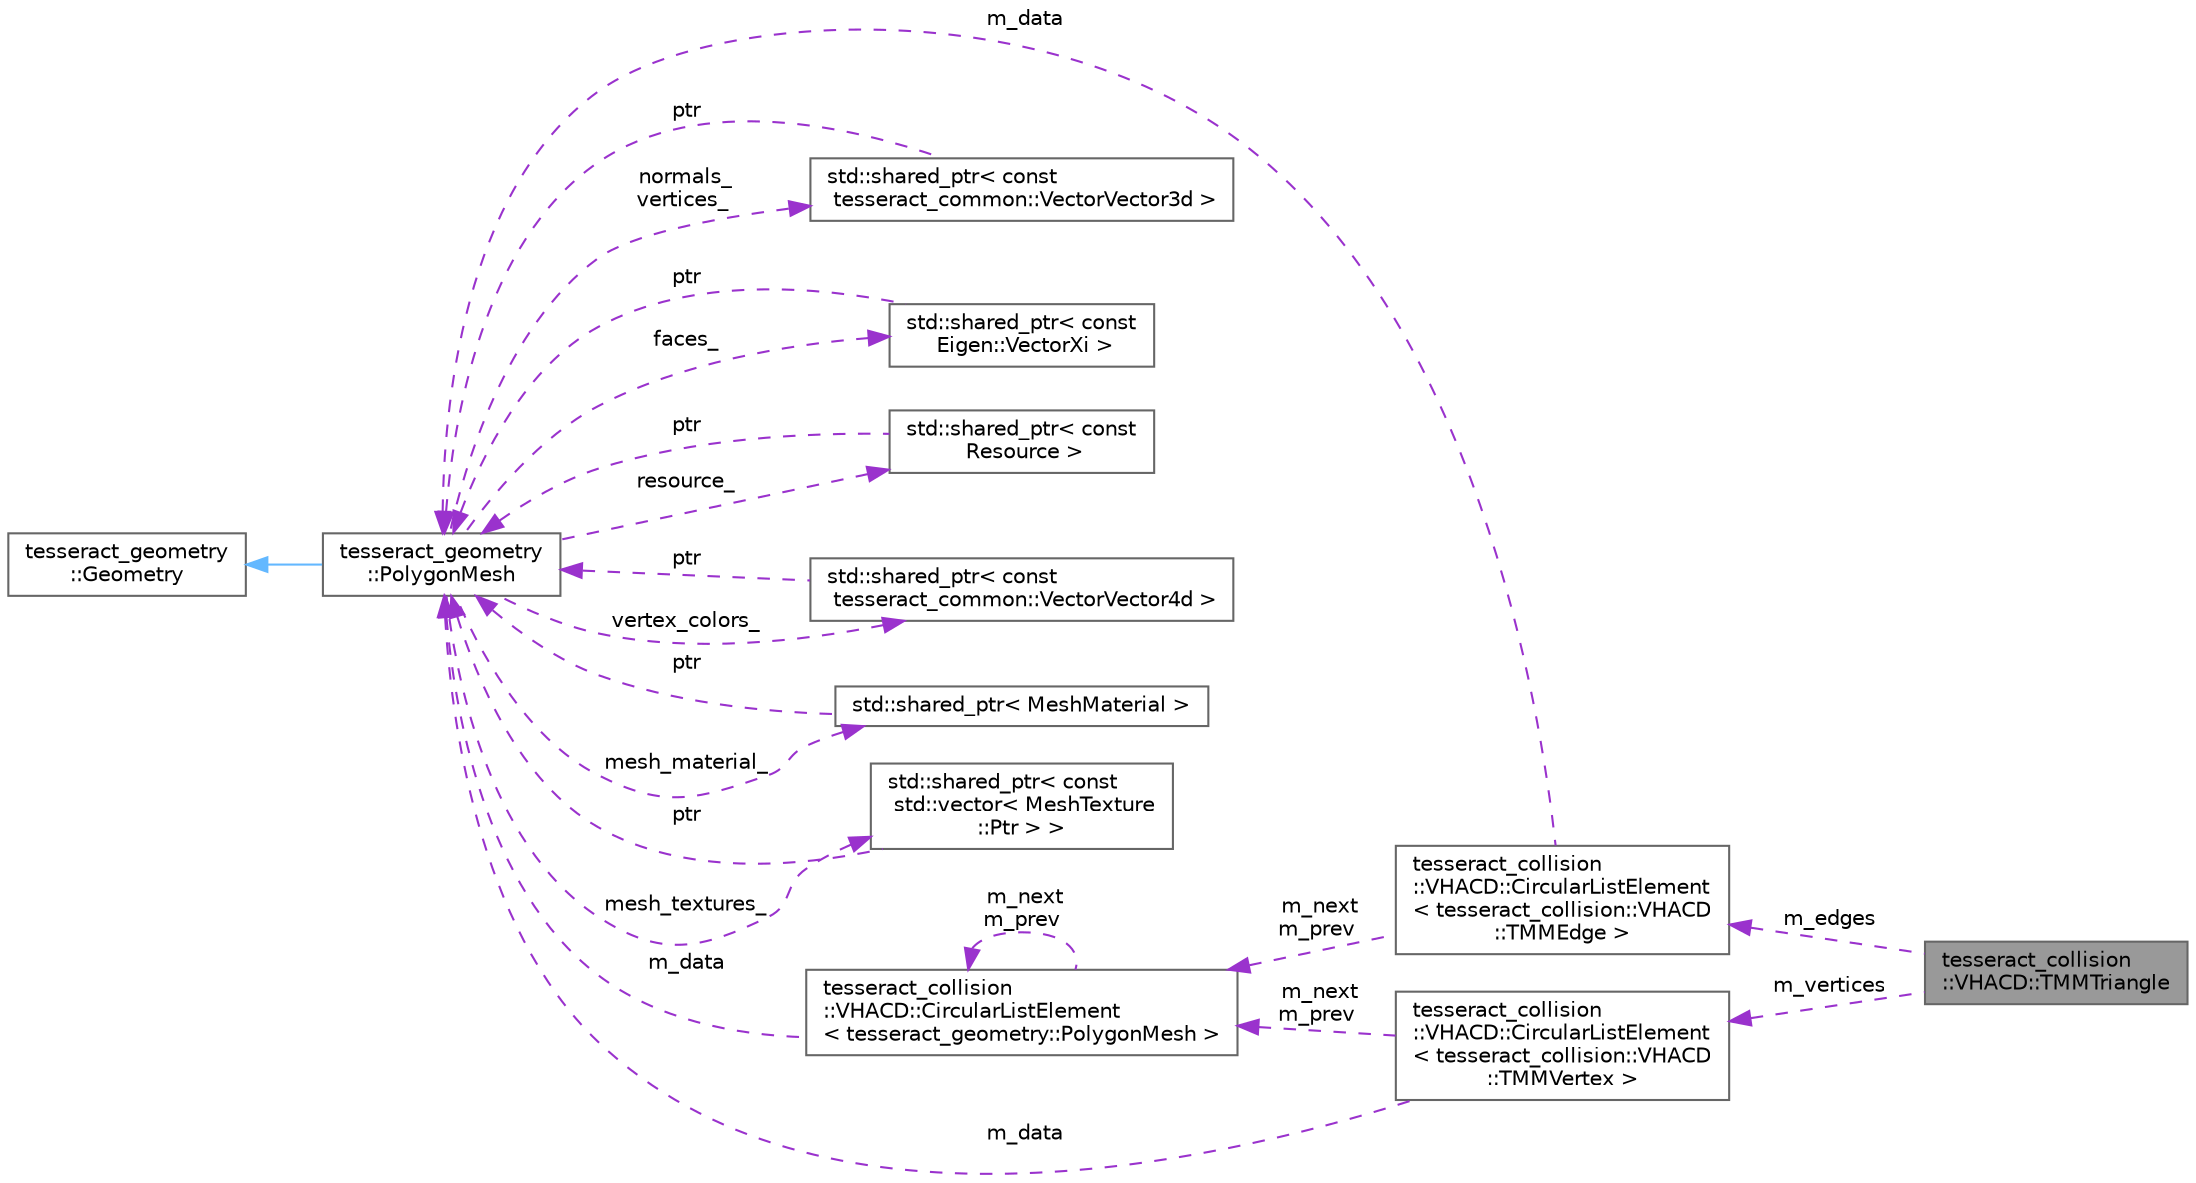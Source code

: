 digraph "tesseract_collision::VHACD::TMMTriangle"
{
 // LATEX_PDF_SIZE
  bgcolor="transparent";
  edge [fontname=Helvetica,fontsize=10,labelfontname=Helvetica,labelfontsize=10];
  node [fontname=Helvetica,fontsize=10,shape=box,height=0.2,width=0.4];
  rankdir="LR";
  Node1 [label="tesseract_collision\l::VHACD::TMMTriangle",height=0.2,width=0.4,color="gray40", fillcolor="grey60", style="filled", fontcolor="black",tooltip="Triangle data structure used in a triangular manifold mesh (TMM)."];
  Node2 -> Node1 [dir="back",color="darkorchid3",style="dashed",label=" m_edges" ];
  Node2 [label="tesseract_collision\l::VHACD::CircularListElement\l\< tesseract_collision::VHACD\l::TMMEdge \>",height=0.2,width=0.4,color="gray40", fillcolor="white", style="filled",URL="$d8/d76/classtesseract__collision_1_1VHACD_1_1CircularListElement.html",tooltip=" "];
  Node3 -> Node2 [dir="back",color="darkorchid3",style="dashed",label=" m_data" ];
  Node3 [label="tesseract_geometry\l::PolygonMesh",height=0.2,width=0.4,color="gray40", fillcolor="white", style="filled",URL="$d8/dc9/classtesseract__geometry_1_1PolygonMesh.html",tooltip=" "];
  Node4 -> Node3 [dir="back",color="steelblue1",style="solid"];
  Node4 [label="tesseract_geometry\l::Geometry",height=0.2,width=0.4,color="gray40", fillcolor="white", style="filled",URL="$df/d1a/classtesseract__geometry_1_1Geometry.html",tooltip=" "];
  Node5 -> Node3 [dir="back",color="darkorchid3",style="dashed",label=" normals_\nvertices_" ];
  Node5 [label="std::shared_ptr\< const\l tesseract_common::VectorVector3d \>",height=0.2,width=0.4,color="gray40", fillcolor="white", style="filled",tooltip=" "];
  Node3 -> Node5 [dir="back",color="darkorchid3",style="dashed",label=" ptr" ];
  Node6 -> Node3 [dir="back",color="darkorchid3",style="dashed",label=" faces_" ];
  Node6 [label="std::shared_ptr\< const\l Eigen::VectorXi \>",height=0.2,width=0.4,color="gray40", fillcolor="white", style="filled",tooltip=" "];
  Node3 -> Node6 [dir="back",color="darkorchid3",style="dashed",label=" ptr" ];
  Node7 -> Node3 [dir="back",color="darkorchid3",style="dashed",label=" resource_" ];
  Node7 [label="std::shared_ptr\< const\l Resource \>",height=0.2,width=0.4,color="gray40", fillcolor="white", style="filled",tooltip=" "];
  Node3 -> Node7 [dir="back",color="darkorchid3",style="dashed",label=" ptr" ];
  Node8 -> Node3 [dir="back",color="darkorchid3",style="dashed",label=" vertex_colors_" ];
  Node8 [label="std::shared_ptr\< const\l tesseract_common::VectorVector4d \>",height=0.2,width=0.4,color="gray40", fillcolor="white", style="filled",tooltip=" "];
  Node3 -> Node8 [dir="back",color="darkorchid3",style="dashed",label=" ptr" ];
  Node9 -> Node3 [dir="back",color="darkorchid3",style="dashed",label=" mesh_material_" ];
  Node9 [label="std::shared_ptr\< MeshMaterial \>",height=0.2,width=0.4,color="gray40", fillcolor="white", style="filled",tooltip=" "];
  Node3 -> Node9 [dir="back",color="darkorchid3",style="dashed",label=" ptr" ];
  Node10 -> Node3 [dir="back",color="darkorchid3",style="dashed",label=" mesh_textures_" ];
  Node10 [label="std::shared_ptr\< const\l std::vector\< MeshTexture\l::Ptr \> \>",height=0.2,width=0.4,color="gray40", fillcolor="white", style="filled",tooltip=" "];
  Node3 -> Node10 [dir="back",color="darkorchid3",style="dashed",label=" ptr" ];
  Node11 -> Node2 [dir="back",color="darkorchid3",style="dashed",label=" m_next\nm_prev" ];
  Node11 [label="tesseract_collision\l::VHACD::CircularListElement\l\< tesseract_geometry::PolygonMesh \>",height=0.2,width=0.4,color="gray40", fillcolor="white", style="filled",URL="$d8/d76/classtesseract__collision_1_1VHACD_1_1CircularListElement.html",tooltip=" "];
  Node3 -> Node11 [dir="back",color="darkorchid3",style="dashed",label=" m_data" ];
  Node11 -> Node11 [dir="back",color="darkorchid3",style="dashed",label=" m_next\nm_prev" ];
  Node12 -> Node1 [dir="back",color="darkorchid3",style="dashed",label=" m_vertices" ];
  Node12 [label="tesseract_collision\l::VHACD::CircularListElement\l\< tesseract_collision::VHACD\l::TMMVertex \>",height=0.2,width=0.4,color="gray40", fillcolor="white", style="filled",URL="$d8/d76/classtesseract__collision_1_1VHACD_1_1CircularListElement.html",tooltip=" "];
  Node3 -> Node12 [dir="back",color="darkorchid3",style="dashed",label=" m_data" ];
  Node11 -> Node12 [dir="back",color="darkorchid3",style="dashed",label=" m_next\nm_prev" ];
}
